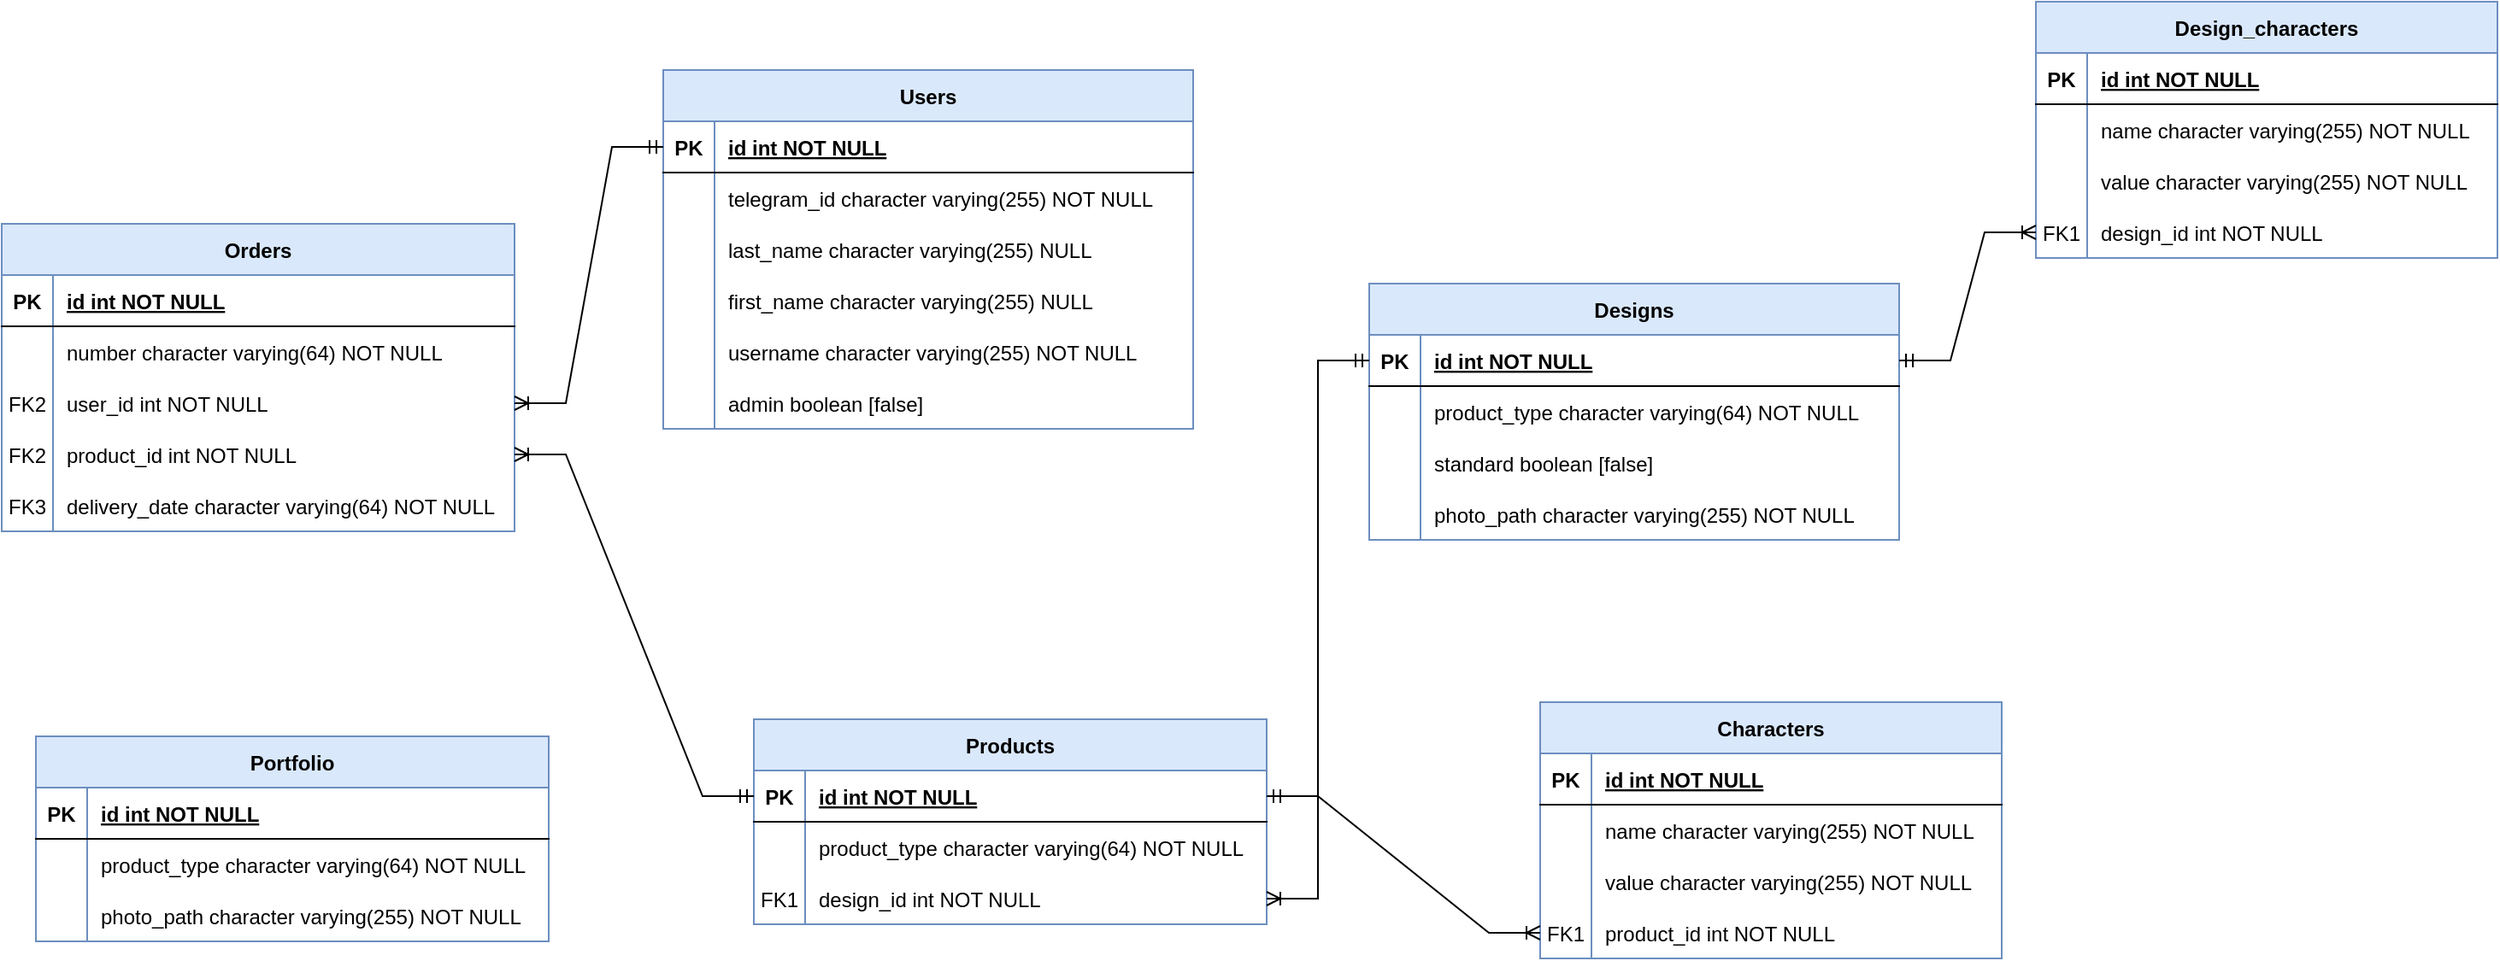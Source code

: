 <mxfile version="24.2.5" type="device">
  <diagram name="Страница — 1" id="QL75_aX2FBVSgwrQke8c">
    <mxGraphModel dx="1737" dy="485" grid="1" gridSize="10" guides="1" tooltips="1" connect="1" arrows="1" fold="1" page="1" pageScale="1" pageWidth="827" pageHeight="1169" math="0" shadow="0">
      <root>
        <mxCell id="0" />
        <mxCell id="1" parent="0" />
        <mxCell id="zajCqZPfPFrtwwtW4JMP-1" value="Users" style="shape=table;startSize=30;container=1;collapsible=1;childLayout=tableLayout;fixedRows=1;rowLines=0;fontStyle=1;align=center;resizeLast=1;fillColor=#dae8fc;strokeColor=#6c8ebf;" parent="1" vertex="1">
          <mxGeometry x="-413" y="310" width="310" height="210" as="geometry" />
        </mxCell>
        <mxCell id="zajCqZPfPFrtwwtW4JMP-2" value="" style="shape=partialRectangle;collapsible=0;dropTarget=0;pointerEvents=0;fillColor=none;points=[[0,0.5],[1,0.5]];portConstraint=eastwest;top=0;left=0;right=0;bottom=1;" parent="zajCqZPfPFrtwwtW4JMP-1" vertex="1">
          <mxGeometry y="30" width="310" height="30" as="geometry" />
        </mxCell>
        <mxCell id="zajCqZPfPFrtwwtW4JMP-3" value="PK" style="shape=partialRectangle;overflow=hidden;connectable=0;fillColor=none;top=0;left=0;bottom=0;right=0;fontStyle=1;" parent="zajCqZPfPFrtwwtW4JMP-2" vertex="1">
          <mxGeometry width="30" height="30" as="geometry">
            <mxRectangle width="30" height="30" as="alternateBounds" />
          </mxGeometry>
        </mxCell>
        <mxCell id="zajCqZPfPFrtwwtW4JMP-4" value="id int NOT NULL " style="shape=partialRectangle;overflow=hidden;connectable=0;fillColor=none;top=0;left=0;bottom=0;right=0;align=left;spacingLeft=6;fontStyle=5;" parent="zajCqZPfPFrtwwtW4JMP-2" vertex="1">
          <mxGeometry x="30" width="280" height="30" as="geometry">
            <mxRectangle width="280" height="30" as="alternateBounds" />
          </mxGeometry>
        </mxCell>
        <mxCell id="zajCqZPfPFrtwwtW4JMP-5" value="" style="shape=partialRectangle;collapsible=0;dropTarget=0;pointerEvents=0;fillColor=none;points=[[0,0.5],[1,0.5]];portConstraint=eastwest;top=0;left=0;right=0;bottom=0;" parent="zajCqZPfPFrtwwtW4JMP-1" vertex="1">
          <mxGeometry y="60" width="310" height="30" as="geometry" />
        </mxCell>
        <mxCell id="zajCqZPfPFrtwwtW4JMP-6" value="" style="shape=partialRectangle;overflow=hidden;connectable=0;fillColor=none;top=0;left=0;bottom=0;right=0;" parent="zajCqZPfPFrtwwtW4JMP-5" vertex="1">
          <mxGeometry width="30" height="30" as="geometry">
            <mxRectangle width="30" height="30" as="alternateBounds" />
          </mxGeometry>
        </mxCell>
        <mxCell id="zajCqZPfPFrtwwtW4JMP-7" value="telegram_id character varying(255) NOT NULL" style="shape=partialRectangle;overflow=hidden;connectable=0;fillColor=none;top=0;left=0;bottom=0;right=0;align=left;spacingLeft=6;" parent="zajCqZPfPFrtwwtW4JMP-5" vertex="1">
          <mxGeometry x="30" width="280" height="30" as="geometry">
            <mxRectangle width="280" height="30" as="alternateBounds" />
          </mxGeometry>
        </mxCell>
        <mxCell id="zajCqZPfPFrtwwtW4JMP-8" value="" style="shape=partialRectangle;collapsible=0;dropTarget=0;pointerEvents=0;fillColor=none;points=[[0,0.5],[1,0.5]];portConstraint=eastwest;top=0;left=0;right=0;bottom=0;" parent="zajCqZPfPFrtwwtW4JMP-1" vertex="1">
          <mxGeometry y="90" width="310" height="30" as="geometry" />
        </mxCell>
        <mxCell id="zajCqZPfPFrtwwtW4JMP-9" value="" style="shape=partialRectangle;overflow=hidden;connectable=0;fillColor=none;top=0;left=0;bottom=0;right=0;" parent="zajCqZPfPFrtwwtW4JMP-8" vertex="1">
          <mxGeometry width="30" height="30" as="geometry">
            <mxRectangle width="30" height="30" as="alternateBounds" />
          </mxGeometry>
        </mxCell>
        <mxCell id="zajCqZPfPFrtwwtW4JMP-10" value="last_name character varying(255) NULL" style="shape=partialRectangle;overflow=hidden;connectable=0;fillColor=none;top=0;left=0;bottom=0;right=0;align=left;spacingLeft=6;" parent="zajCqZPfPFrtwwtW4JMP-8" vertex="1">
          <mxGeometry x="30" width="280" height="30" as="geometry">
            <mxRectangle width="280" height="30" as="alternateBounds" />
          </mxGeometry>
        </mxCell>
        <mxCell id="zajCqZPfPFrtwwtW4JMP-11" value="" style="shape=partialRectangle;collapsible=0;dropTarget=0;pointerEvents=0;fillColor=none;points=[[0,0.5],[1,0.5]];portConstraint=eastwest;top=0;left=0;right=0;bottom=0;" parent="zajCqZPfPFrtwwtW4JMP-1" vertex="1">
          <mxGeometry y="120" width="310" height="30" as="geometry" />
        </mxCell>
        <mxCell id="zajCqZPfPFrtwwtW4JMP-12" value="" style="shape=partialRectangle;overflow=hidden;connectable=0;fillColor=none;top=0;left=0;bottom=0;right=0;" parent="zajCqZPfPFrtwwtW4JMP-11" vertex="1">
          <mxGeometry width="30" height="30" as="geometry">
            <mxRectangle width="30" height="30" as="alternateBounds" />
          </mxGeometry>
        </mxCell>
        <mxCell id="zajCqZPfPFrtwwtW4JMP-13" value="first_name character varying(255) NULL" style="shape=partialRectangle;overflow=hidden;connectable=0;fillColor=none;top=0;left=0;bottom=0;right=0;align=left;spacingLeft=6;" parent="zajCqZPfPFrtwwtW4JMP-11" vertex="1">
          <mxGeometry x="30" width="280" height="30" as="geometry">
            <mxRectangle width="280" height="30" as="alternateBounds" />
          </mxGeometry>
        </mxCell>
        <mxCell id="zajCqZPfPFrtwwtW4JMP-14" value="" style="shape=partialRectangle;collapsible=0;dropTarget=0;pointerEvents=0;fillColor=none;points=[[0,0.5],[1,0.5]];portConstraint=eastwest;top=0;left=0;right=0;bottom=0;" parent="zajCqZPfPFrtwwtW4JMP-1" vertex="1">
          <mxGeometry y="150" width="310" height="30" as="geometry" />
        </mxCell>
        <mxCell id="zajCqZPfPFrtwwtW4JMP-15" value="" style="shape=partialRectangle;overflow=hidden;connectable=0;fillColor=none;top=0;left=0;bottom=0;right=0;" parent="zajCqZPfPFrtwwtW4JMP-14" vertex="1">
          <mxGeometry width="30" height="30" as="geometry">
            <mxRectangle width="30" height="30" as="alternateBounds" />
          </mxGeometry>
        </mxCell>
        <mxCell id="zajCqZPfPFrtwwtW4JMP-16" value="username character varying(255) NOT NULL" style="shape=partialRectangle;overflow=hidden;connectable=0;fillColor=none;top=0;left=0;bottom=0;right=0;align=left;spacingLeft=6;" parent="zajCqZPfPFrtwwtW4JMP-14" vertex="1">
          <mxGeometry x="30" width="280" height="30" as="geometry">
            <mxRectangle width="280" height="30" as="alternateBounds" />
          </mxGeometry>
        </mxCell>
        <mxCell id="JszyysaWAGnpdLTWkQGO-4" value="" style="shape=partialRectangle;collapsible=0;dropTarget=0;pointerEvents=0;fillColor=none;points=[[0,0.5],[1,0.5]];portConstraint=eastwest;top=0;left=0;right=0;bottom=0;" vertex="1" parent="zajCqZPfPFrtwwtW4JMP-1">
          <mxGeometry y="180" width="310" height="30" as="geometry" />
        </mxCell>
        <mxCell id="JszyysaWAGnpdLTWkQGO-5" value="" style="shape=partialRectangle;overflow=hidden;connectable=0;fillColor=none;top=0;left=0;bottom=0;right=0;" vertex="1" parent="JszyysaWAGnpdLTWkQGO-4">
          <mxGeometry width="30" height="30" as="geometry">
            <mxRectangle width="30" height="30" as="alternateBounds" />
          </mxGeometry>
        </mxCell>
        <mxCell id="JszyysaWAGnpdLTWkQGO-6" value="admin boolean [false]" style="shape=partialRectangle;overflow=hidden;connectable=0;fillColor=none;top=0;left=0;bottom=0;right=0;align=left;spacingLeft=6;" vertex="1" parent="JszyysaWAGnpdLTWkQGO-4">
          <mxGeometry x="30" width="280" height="30" as="geometry">
            <mxRectangle width="280" height="30" as="alternateBounds" />
          </mxGeometry>
        </mxCell>
        <mxCell id="zajCqZPfPFrtwwtW4JMP-17" value="Orders" style="shape=table;startSize=30;container=1;collapsible=1;childLayout=tableLayout;fixedRows=1;rowLines=0;fontStyle=1;align=center;resizeLast=1;fillColor=#dae8fc;strokeColor=#6c8ebf;" parent="1" vertex="1">
          <mxGeometry x="-800" y="400" width="300" height="180" as="geometry" />
        </mxCell>
        <mxCell id="zajCqZPfPFrtwwtW4JMP-18" value="" style="shape=partialRectangle;collapsible=0;dropTarget=0;pointerEvents=0;fillColor=none;points=[[0,0.5],[1,0.5]];portConstraint=eastwest;top=0;left=0;right=0;bottom=1;" parent="zajCqZPfPFrtwwtW4JMP-17" vertex="1">
          <mxGeometry y="30" width="300" height="30" as="geometry" />
        </mxCell>
        <mxCell id="zajCqZPfPFrtwwtW4JMP-19" value="PK" style="shape=partialRectangle;overflow=hidden;connectable=0;fillColor=none;top=0;left=0;bottom=0;right=0;fontStyle=1;" parent="zajCqZPfPFrtwwtW4JMP-18" vertex="1">
          <mxGeometry width="30" height="30" as="geometry">
            <mxRectangle width="30" height="30" as="alternateBounds" />
          </mxGeometry>
        </mxCell>
        <mxCell id="zajCqZPfPFrtwwtW4JMP-20" value="id int NOT NULL " style="shape=partialRectangle;overflow=hidden;connectable=0;fillColor=none;top=0;left=0;bottom=0;right=0;align=left;spacingLeft=6;fontStyle=5;" parent="zajCqZPfPFrtwwtW4JMP-18" vertex="1">
          <mxGeometry x="30" width="270" height="30" as="geometry">
            <mxRectangle width="270" height="30" as="alternateBounds" />
          </mxGeometry>
        </mxCell>
        <mxCell id="zajCqZPfPFrtwwtW4JMP-21" value="" style="shape=partialRectangle;collapsible=0;dropTarget=0;pointerEvents=0;fillColor=none;points=[[0,0.5],[1,0.5]];portConstraint=eastwest;top=0;left=0;right=0;bottom=0;" parent="zajCqZPfPFrtwwtW4JMP-17" vertex="1">
          <mxGeometry y="60" width="300" height="30" as="geometry" />
        </mxCell>
        <mxCell id="zajCqZPfPFrtwwtW4JMP-22" value="" style="shape=partialRectangle;overflow=hidden;connectable=0;fillColor=none;top=0;left=0;bottom=0;right=0;" parent="zajCqZPfPFrtwwtW4JMP-21" vertex="1">
          <mxGeometry width="30" height="30" as="geometry">
            <mxRectangle width="30" height="30" as="alternateBounds" />
          </mxGeometry>
        </mxCell>
        <mxCell id="zajCqZPfPFrtwwtW4JMP-23" value="number character varying(64) NOT NULL" style="shape=partialRectangle;overflow=hidden;connectable=0;fillColor=none;top=0;left=0;bottom=0;right=0;align=left;spacingLeft=6;" parent="zajCqZPfPFrtwwtW4JMP-21" vertex="1">
          <mxGeometry x="30" width="270" height="30" as="geometry">
            <mxRectangle width="270" height="30" as="alternateBounds" />
          </mxGeometry>
        </mxCell>
        <mxCell id="zajCqZPfPFrtwwtW4JMP-24" value="" style="shape=partialRectangle;collapsible=0;dropTarget=0;pointerEvents=0;fillColor=none;points=[[0,0.5],[1,0.5]];portConstraint=eastwest;top=0;left=0;right=0;bottom=0;" parent="zajCqZPfPFrtwwtW4JMP-17" vertex="1">
          <mxGeometry y="90" width="300" height="30" as="geometry" />
        </mxCell>
        <mxCell id="zajCqZPfPFrtwwtW4JMP-25" value="FK2" style="shape=partialRectangle;overflow=hidden;connectable=0;fillColor=none;top=0;left=0;bottom=0;right=0;" parent="zajCqZPfPFrtwwtW4JMP-24" vertex="1">
          <mxGeometry width="30" height="30" as="geometry">
            <mxRectangle width="30" height="30" as="alternateBounds" />
          </mxGeometry>
        </mxCell>
        <mxCell id="zajCqZPfPFrtwwtW4JMP-26" value="user_id int NOT NULL" style="shape=partialRectangle;overflow=hidden;connectable=0;fillColor=none;top=0;left=0;bottom=0;right=0;align=left;spacingLeft=6;" parent="zajCqZPfPFrtwwtW4JMP-24" vertex="1">
          <mxGeometry x="30" width="270" height="30" as="geometry">
            <mxRectangle width="270" height="30" as="alternateBounds" />
          </mxGeometry>
        </mxCell>
        <mxCell id="zajCqZPfPFrtwwtW4JMP-31" value="" style="shape=partialRectangle;collapsible=0;dropTarget=0;pointerEvents=0;fillColor=none;points=[[0,0.5],[1,0.5]];portConstraint=eastwest;top=0;left=0;right=0;bottom=0;" parent="zajCqZPfPFrtwwtW4JMP-17" vertex="1">
          <mxGeometry y="120" width="300" height="30" as="geometry" />
        </mxCell>
        <mxCell id="zajCqZPfPFrtwwtW4JMP-32" value="FK2" style="shape=partialRectangle;overflow=hidden;connectable=0;fillColor=none;top=0;left=0;bottom=0;right=0;" parent="zajCqZPfPFrtwwtW4JMP-31" vertex="1">
          <mxGeometry width="30" height="30" as="geometry">
            <mxRectangle width="30" height="30" as="alternateBounds" />
          </mxGeometry>
        </mxCell>
        <mxCell id="zajCqZPfPFrtwwtW4JMP-33" value="product_id int NOT NULL" style="shape=partialRectangle;overflow=hidden;connectable=0;fillColor=none;top=0;left=0;bottom=0;right=0;align=left;spacingLeft=6;" parent="zajCqZPfPFrtwwtW4JMP-31" vertex="1">
          <mxGeometry x="30" width="270" height="30" as="geometry">
            <mxRectangle width="270" height="30" as="alternateBounds" />
          </mxGeometry>
        </mxCell>
        <mxCell id="uiOVr1Pz1OwJEqQFPjJg-1" value="" style="shape=partialRectangle;collapsible=0;dropTarget=0;pointerEvents=0;fillColor=none;points=[[0,0.5],[1,0.5]];portConstraint=eastwest;top=0;left=0;right=0;bottom=0;" parent="zajCqZPfPFrtwwtW4JMP-17" vertex="1">
          <mxGeometry y="150" width="300" height="30" as="geometry" />
        </mxCell>
        <mxCell id="uiOVr1Pz1OwJEqQFPjJg-2" value="FK3" style="shape=partialRectangle;overflow=hidden;connectable=0;fillColor=none;top=0;left=0;bottom=0;right=0;" parent="uiOVr1Pz1OwJEqQFPjJg-1" vertex="1">
          <mxGeometry width="30" height="30" as="geometry">
            <mxRectangle width="30" height="30" as="alternateBounds" />
          </mxGeometry>
        </mxCell>
        <mxCell id="uiOVr1Pz1OwJEqQFPjJg-3" value="delivery_date character varying(64) NOT NULL" style="shape=partialRectangle;overflow=hidden;connectable=0;fillColor=none;top=0;left=0;bottom=0;right=0;align=left;spacingLeft=6;" parent="uiOVr1Pz1OwJEqQFPjJg-1" vertex="1">
          <mxGeometry x="30" width="270" height="30" as="geometry">
            <mxRectangle width="270" height="30" as="alternateBounds" />
          </mxGeometry>
        </mxCell>
        <mxCell id="zajCqZPfPFrtwwtW4JMP-34" value="Products" style="shape=table;startSize=30;container=1;collapsible=1;childLayout=tableLayout;fixedRows=1;rowLines=0;fontStyle=1;align=center;resizeLast=1;fillColor=#dae8fc;strokeColor=#6c8ebf;" parent="1" vertex="1">
          <mxGeometry x="-360" y="690" width="300" height="120" as="geometry" />
        </mxCell>
        <mxCell id="zajCqZPfPFrtwwtW4JMP-35" value="" style="shape=partialRectangle;collapsible=0;dropTarget=0;pointerEvents=0;fillColor=none;points=[[0,0.5],[1,0.5]];portConstraint=eastwest;top=0;left=0;right=0;bottom=1;" parent="zajCqZPfPFrtwwtW4JMP-34" vertex="1">
          <mxGeometry y="30" width="300" height="30" as="geometry" />
        </mxCell>
        <mxCell id="zajCqZPfPFrtwwtW4JMP-36" value="PK" style="shape=partialRectangle;overflow=hidden;connectable=0;fillColor=none;top=0;left=0;bottom=0;right=0;fontStyle=1;" parent="zajCqZPfPFrtwwtW4JMP-35" vertex="1">
          <mxGeometry width="30" height="30" as="geometry">
            <mxRectangle width="30" height="30" as="alternateBounds" />
          </mxGeometry>
        </mxCell>
        <mxCell id="zajCqZPfPFrtwwtW4JMP-37" value="id int NOT NULL " style="shape=partialRectangle;overflow=hidden;connectable=0;fillColor=none;top=0;left=0;bottom=0;right=0;align=left;spacingLeft=6;fontStyle=5;" parent="zajCqZPfPFrtwwtW4JMP-35" vertex="1">
          <mxGeometry x="30" width="270" height="30" as="geometry">
            <mxRectangle width="270" height="30" as="alternateBounds" />
          </mxGeometry>
        </mxCell>
        <mxCell id="zajCqZPfPFrtwwtW4JMP-38" value="" style="shape=partialRectangle;collapsible=0;dropTarget=0;pointerEvents=0;fillColor=none;points=[[0,0.5],[1,0.5]];portConstraint=eastwest;top=0;left=0;right=0;bottom=0;" parent="zajCqZPfPFrtwwtW4JMP-34" vertex="1">
          <mxGeometry y="60" width="300" height="30" as="geometry" />
        </mxCell>
        <mxCell id="zajCqZPfPFrtwwtW4JMP-39" value="" style="shape=partialRectangle;overflow=hidden;connectable=0;fillColor=none;top=0;left=0;bottom=0;right=0;" parent="zajCqZPfPFrtwwtW4JMP-38" vertex="1">
          <mxGeometry width="30" height="30" as="geometry">
            <mxRectangle width="30" height="30" as="alternateBounds" />
          </mxGeometry>
        </mxCell>
        <mxCell id="zajCqZPfPFrtwwtW4JMP-40" value="product_type character varying(64) NOT NULL" style="shape=partialRectangle;overflow=hidden;connectable=0;fillColor=none;top=0;left=0;bottom=0;right=0;align=left;spacingLeft=6;" parent="zajCqZPfPFrtwwtW4JMP-38" vertex="1">
          <mxGeometry x="30" width="270" height="30" as="geometry">
            <mxRectangle width="270" height="30" as="alternateBounds" />
          </mxGeometry>
        </mxCell>
        <mxCell id="zajCqZPfPFrtwwtW4JMP-56" value="" style="shape=partialRectangle;collapsible=0;dropTarget=0;pointerEvents=0;fillColor=none;points=[[0,0.5],[1,0.5]];portConstraint=eastwest;top=0;left=0;right=0;bottom=0;" parent="zajCqZPfPFrtwwtW4JMP-34" vertex="1">
          <mxGeometry y="90" width="300" height="30" as="geometry" />
        </mxCell>
        <mxCell id="zajCqZPfPFrtwwtW4JMP-57" value="FK1" style="shape=partialRectangle;overflow=hidden;connectable=0;fillColor=none;top=0;left=0;bottom=0;right=0;" parent="zajCqZPfPFrtwwtW4JMP-56" vertex="1">
          <mxGeometry width="30" height="30" as="geometry">
            <mxRectangle width="30" height="30" as="alternateBounds" />
          </mxGeometry>
        </mxCell>
        <mxCell id="zajCqZPfPFrtwwtW4JMP-58" value="design_id int NOT NULL" style="shape=partialRectangle;overflow=hidden;connectable=0;fillColor=none;top=0;left=0;bottom=0;right=0;align=left;spacingLeft=6;" parent="zajCqZPfPFrtwwtW4JMP-56" vertex="1">
          <mxGeometry x="30" width="270" height="30" as="geometry">
            <mxRectangle width="270" height="30" as="alternateBounds" />
          </mxGeometry>
        </mxCell>
        <mxCell id="zajCqZPfPFrtwwtW4JMP-59" value="Designs" style="shape=table;startSize=30;container=1;collapsible=1;childLayout=tableLayout;fixedRows=1;rowLines=0;fontStyle=1;align=center;resizeLast=1;fillColor=#dae8fc;strokeColor=#6c8ebf;" parent="1" vertex="1">
          <mxGeometry y="435" width="310" height="150" as="geometry" />
        </mxCell>
        <mxCell id="zajCqZPfPFrtwwtW4JMP-60" value="" style="shape=partialRectangle;collapsible=0;dropTarget=0;pointerEvents=0;fillColor=none;points=[[0,0.5],[1,0.5]];portConstraint=eastwest;top=0;left=0;right=0;bottom=1;" parent="zajCqZPfPFrtwwtW4JMP-59" vertex="1">
          <mxGeometry y="30" width="310" height="30" as="geometry" />
        </mxCell>
        <mxCell id="zajCqZPfPFrtwwtW4JMP-61" value="PK" style="shape=partialRectangle;overflow=hidden;connectable=0;fillColor=none;top=0;left=0;bottom=0;right=0;fontStyle=1;" parent="zajCqZPfPFrtwwtW4JMP-60" vertex="1">
          <mxGeometry width="30" height="30" as="geometry">
            <mxRectangle width="30" height="30" as="alternateBounds" />
          </mxGeometry>
        </mxCell>
        <mxCell id="zajCqZPfPFrtwwtW4JMP-62" value="id int NOT NULL " style="shape=partialRectangle;overflow=hidden;connectable=0;fillColor=none;top=0;left=0;bottom=0;right=0;align=left;spacingLeft=6;fontStyle=5;" parent="zajCqZPfPFrtwwtW4JMP-60" vertex="1">
          <mxGeometry x="30" width="280" height="30" as="geometry">
            <mxRectangle width="280" height="30" as="alternateBounds" />
          </mxGeometry>
        </mxCell>
        <mxCell id="zajCqZPfPFrtwwtW4JMP-63" value="" style="shape=partialRectangle;collapsible=0;dropTarget=0;pointerEvents=0;fillColor=none;points=[[0,0.5],[1,0.5]];portConstraint=eastwest;top=0;left=0;right=0;bottom=0;" parent="zajCqZPfPFrtwwtW4JMP-59" vertex="1">
          <mxGeometry y="60" width="310" height="30" as="geometry" />
        </mxCell>
        <mxCell id="zajCqZPfPFrtwwtW4JMP-64" value="" style="shape=partialRectangle;overflow=hidden;connectable=0;fillColor=none;top=0;left=0;bottom=0;right=0;" parent="zajCqZPfPFrtwwtW4JMP-63" vertex="1">
          <mxGeometry width="30" height="30" as="geometry">
            <mxRectangle width="30" height="30" as="alternateBounds" />
          </mxGeometry>
        </mxCell>
        <mxCell id="zajCqZPfPFrtwwtW4JMP-65" value="product_type character varying(64) NOT NULL" style="shape=partialRectangle;overflow=hidden;connectable=0;fillColor=none;top=0;left=0;bottom=0;right=0;align=left;spacingLeft=6;" parent="zajCqZPfPFrtwwtW4JMP-63" vertex="1">
          <mxGeometry x="30" width="280" height="30" as="geometry">
            <mxRectangle width="280" height="30" as="alternateBounds" />
          </mxGeometry>
        </mxCell>
        <mxCell id="zajCqZPfPFrtwwtW4JMP-66" value="" style="shape=partialRectangle;collapsible=0;dropTarget=0;pointerEvents=0;fillColor=none;points=[[0,0.5],[1,0.5]];portConstraint=eastwest;top=0;left=0;right=0;bottom=0;" parent="zajCqZPfPFrtwwtW4JMP-59" vertex="1">
          <mxGeometry y="90" width="310" height="30" as="geometry" />
        </mxCell>
        <mxCell id="zajCqZPfPFrtwwtW4JMP-67" value="" style="shape=partialRectangle;overflow=hidden;connectable=0;fillColor=none;top=0;left=0;bottom=0;right=0;" parent="zajCqZPfPFrtwwtW4JMP-66" vertex="1">
          <mxGeometry width="30" height="30" as="geometry">
            <mxRectangle width="30" height="30" as="alternateBounds" />
          </mxGeometry>
        </mxCell>
        <mxCell id="zajCqZPfPFrtwwtW4JMP-68" value="standard boolean [false]" style="shape=partialRectangle;overflow=hidden;connectable=0;fillColor=none;top=0;left=0;bottom=0;right=0;align=left;spacingLeft=6;" parent="zajCqZPfPFrtwwtW4JMP-66" vertex="1">
          <mxGeometry x="30" width="280" height="30" as="geometry">
            <mxRectangle width="280" height="30" as="alternateBounds" />
          </mxGeometry>
        </mxCell>
        <mxCell id="zajCqZPfPFrtwwtW4JMP-69" value="" style="shape=partialRectangle;collapsible=0;dropTarget=0;pointerEvents=0;fillColor=none;points=[[0,0.5],[1,0.5]];portConstraint=eastwest;top=0;left=0;right=0;bottom=0;" parent="zajCqZPfPFrtwwtW4JMP-59" vertex="1">
          <mxGeometry y="120" width="310" height="30" as="geometry" />
        </mxCell>
        <mxCell id="zajCqZPfPFrtwwtW4JMP-70" value="" style="shape=partialRectangle;overflow=hidden;connectable=0;fillColor=none;top=0;left=0;bottom=0;right=0;" parent="zajCqZPfPFrtwwtW4JMP-69" vertex="1">
          <mxGeometry width="30" height="30" as="geometry">
            <mxRectangle width="30" height="30" as="alternateBounds" />
          </mxGeometry>
        </mxCell>
        <mxCell id="zajCqZPfPFrtwwtW4JMP-71" value="photo_path character varying(255) NOT NULL" style="shape=partialRectangle;overflow=hidden;connectable=0;fillColor=none;top=0;left=0;bottom=0;right=0;align=left;spacingLeft=6;" parent="zajCqZPfPFrtwwtW4JMP-69" vertex="1">
          <mxGeometry x="30" width="280" height="30" as="geometry">
            <mxRectangle width="280" height="30" as="alternateBounds" />
          </mxGeometry>
        </mxCell>
        <mxCell id="zajCqZPfPFrtwwtW4JMP-84" value="Characters" style="shape=table;startSize=30;container=1;collapsible=1;childLayout=tableLayout;fixedRows=1;rowLines=0;fontStyle=1;align=center;resizeLast=1;fillColor=#dae8fc;strokeColor=#6c8ebf;" parent="1" vertex="1">
          <mxGeometry x="100" y="680" width="270" height="150" as="geometry" />
        </mxCell>
        <mxCell id="zajCqZPfPFrtwwtW4JMP-85" value="" style="shape=partialRectangle;collapsible=0;dropTarget=0;pointerEvents=0;fillColor=none;points=[[0,0.5],[1,0.5]];portConstraint=eastwest;top=0;left=0;right=0;bottom=1;" parent="zajCqZPfPFrtwwtW4JMP-84" vertex="1">
          <mxGeometry y="30" width="270" height="30" as="geometry" />
        </mxCell>
        <mxCell id="zajCqZPfPFrtwwtW4JMP-86" value="PK" style="shape=partialRectangle;overflow=hidden;connectable=0;fillColor=none;top=0;left=0;bottom=0;right=0;fontStyle=1;" parent="zajCqZPfPFrtwwtW4JMP-85" vertex="1">
          <mxGeometry width="30" height="30" as="geometry">
            <mxRectangle width="30" height="30" as="alternateBounds" />
          </mxGeometry>
        </mxCell>
        <mxCell id="zajCqZPfPFrtwwtW4JMP-87" value="id int NOT NULL " style="shape=partialRectangle;overflow=hidden;connectable=0;fillColor=none;top=0;left=0;bottom=0;right=0;align=left;spacingLeft=6;fontStyle=5;" parent="zajCqZPfPFrtwwtW4JMP-85" vertex="1">
          <mxGeometry x="30" width="240" height="30" as="geometry">
            <mxRectangle width="240" height="30" as="alternateBounds" />
          </mxGeometry>
        </mxCell>
        <mxCell id="zajCqZPfPFrtwwtW4JMP-88" value="" style="shape=partialRectangle;collapsible=0;dropTarget=0;pointerEvents=0;fillColor=none;points=[[0,0.5],[1,0.5]];portConstraint=eastwest;top=0;left=0;right=0;bottom=0;" parent="zajCqZPfPFrtwwtW4JMP-84" vertex="1">
          <mxGeometry y="60" width="270" height="30" as="geometry" />
        </mxCell>
        <mxCell id="zajCqZPfPFrtwwtW4JMP-89" value="" style="shape=partialRectangle;overflow=hidden;connectable=0;fillColor=none;top=0;left=0;bottom=0;right=0;" parent="zajCqZPfPFrtwwtW4JMP-88" vertex="1">
          <mxGeometry width="30" height="30" as="geometry">
            <mxRectangle width="30" height="30" as="alternateBounds" />
          </mxGeometry>
        </mxCell>
        <mxCell id="zajCqZPfPFrtwwtW4JMP-90" value="name character varying(255) NOT NULL" style="shape=partialRectangle;overflow=hidden;connectable=0;fillColor=none;top=0;left=0;bottom=0;right=0;align=left;spacingLeft=6;" parent="zajCqZPfPFrtwwtW4JMP-88" vertex="1">
          <mxGeometry x="30" width="240" height="30" as="geometry">
            <mxRectangle width="240" height="30" as="alternateBounds" />
          </mxGeometry>
        </mxCell>
        <mxCell id="zajCqZPfPFrtwwtW4JMP-94" value="" style="shape=partialRectangle;collapsible=0;dropTarget=0;pointerEvents=0;fillColor=none;points=[[0,0.5],[1,0.5]];portConstraint=eastwest;top=0;left=0;right=0;bottom=0;" parent="zajCqZPfPFrtwwtW4JMP-84" vertex="1">
          <mxGeometry y="90" width="270" height="30" as="geometry" />
        </mxCell>
        <mxCell id="zajCqZPfPFrtwwtW4JMP-95" value="" style="shape=partialRectangle;overflow=hidden;connectable=0;fillColor=none;top=0;left=0;bottom=0;right=0;" parent="zajCqZPfPFrtwwtW4JMP-94" vertex="1">
          <mxGeometry width="30" height="30" as="geometry">
            <mxRectangle width="30" height="30" as="alternateBounds" />
          </mxGeometry>
        </mxCell>
        <mxCell id="zajCqZPfPFrtwwtW4JMP-96" value="value character varying(255) NOT NULL" style="shape=partialRectangle;overflow=hidden;connectable=0;fillColor=none;top=0;left=0;bottom=0;right=0;align=left;spacingLeft=6;" parent="zajCqZPfPFrtwwtW4JMP-94" vertex="1">
          <mxGeometry x="30" width="240" height="30" as="geometry">
            <mxRectangle width="240" height="30" as="alternateBounds" />
          </mxGeometry>
        </mxCell>
        <mxCell id="zajCqZPfPFrtwwtW4JMP-119" value="" style="shape=partialRectangle;collapsible=0;dropTarget=0;pointerEvents=0;fillColor=none;points=[[0,0.5],[1,0.5]];portConstraint=eastwest;top=0;left=0;right=0;bottom=0;" parent="zajCqZPfPFrtwwtW4JMP-84" vertex="1">
          <mxGeometry y="120" width="270" height="30" as="geometry" />
        </mxCell>
        <mxCell id="zajCqZPfPFrtwwtW4JMP-120" value="FK1" style="shape=partialRectangle;overflow=hidden;connectable=0;fillColor=none;top=0;left=0;bottom=0;right=0;" parent="zajCqZPfPFrtwwtW4JMP-119" vertex="1">
          <mxGeometry width="30" height="30" as="geometry">
            <mxRectangle width="30" height="30" as="alternateBounds" />
          </mxGeometry>
        </mxCell>
        <mxCell id="zajCqZPfPFrtwwtW4JMP-121" value="product_id int NOT NULL" style="shape=partialRectangle;overflow=hidden;connectable=0;fillColor=none;top=0;left=0;bottom=0;right=0;align=left;spacingLeft=6;" parent="zajCqZPfPFrtwwtW4JMP-119" vertex="1">
          <mxGeometry x="30" width="240" height="30" as="geometry">
            <mxRectangle width="240" height="30" as="alternateBounds" />
          </mxGeometry>
        </mxCell>
        <mxCell id="zajCqZPfPFrtwwtW4JMP-122" value="" style="edgeStyle=entityRelationEdgeStyle;fontSize=12;html=1;endArrow=ERoneToMany;startArrow=ERmandOne;rounded=0;entryX=0;entryY=0.5;entryDx=0;entryDy=0;" parent="1" source="zajCqZPfPFrtwwtW4JMP-35" target="zajCqZPfPFrtwwtW4JMP-119" edge="1">
          <mxGeometry width="100" height="100" relative="1" as="geometry">
            <mxPoint x="-70" y="940" as="sourcePoint" />
            <mxPoint x="30" y="840" as="targetPoint" />
          </mxGeometry>
        </mxCell>
        <mxCell id="zajCqZPfPFrtwwtW4JMP-123" value="" style="edgeStyle=entityRelationEdgeStyle;fontSize=12;html=1;endArrow=ERoneToMany;startArrow=ERmandOne;rounded=0;" parent="1" source="zajCqZPfPFrtwwtW4JMP-60" target="zajCqZPfPFrtwwtW4JMP-56" edge="1">
          <mxGeometry width="100" height="100" relative="1" as="geometry">
            <mxPoint x="-110" y="910" as="sourcePoint" />
            <mxPoint x="-10" y="810" as="targetPoint" />
          </mxGeometry>
        </mxCell>
        <mxCell id="zajCqZPfPFrtwwtW4JMP-127" value="" style="edgeStyle=entityRelationEdgeStyle;fontSize=12;html=1;endArrow=ERoneToMany;startArrow=ERmandOne;rounded=0;" parent="1" source="zajCqZPfPFrtwwtW4JMP-35" target="zajCqZPfPFrtwwtW4JMP-31" edge="1">
          <mxGeometry width="100" height="100" relative="1" as="geometry">
            <mxPoint x="-530" y="700" as="sourcePoint" />
            <mxPoint x="-430" y="600" as="targetPoint" />
          </mxGeometry>
        </mxCell>
        <mxCell id="zajCqZPfPFrtwwtW4JMP-128" value="" style="edgeStyle=entityRelationEdgeStyle;fontSize=12;html=1;endArrow=ERoneToMany;startArrow=ERmandOne;rounded=0;" parent="1" source="zajCqZPfPFrtwwtW4JMP-2" target="zajCqZPfPFrtwwtW4JMP-24" edge="1">
          <mxGeometry width="100" height="100" relative="1" as="geometry">
            <mxPoint x="-450" y="930" as="sourcePoint" />
            <mxPoint x="-350" y="830" as="targetPoint" />
          </mxGeometry>
        </mxCell>
        <mxCell id="zajCqZPfPFrtwwtW4JMP-129" value="Portfolio" style="shape=table;startSize=30;container=1;collapsible=1;childLayout=tableLayout;fixedRows=1;rowLines=0;fontStyle=1;align=center;resizeLast=1;fillColor=#dae8fc;strokeColor=#6c8ebf;" parent="1" vertex="1">
          <mxGeometry x="-780" y="700" width="300" height="120" as="geometry" />
        </mxCell>
        <mxCell id="zajCqZPfPFrtwwtW4JMP-130" value="" style="shape=partialRectangle;collapsible=0;dropTarget=0;pointerEvents=0;fillColor=none;points=[[0,0.5],[1,0.5]];portConstraint=eastwest;top=0;left=0;right=0;bottom=1;" parent="zajCqZPfPFrtwwtW4JMP-129" vertex="1">
          <mxGeometry y="30" width="300" height="30" as="geometry" />
        </mxCell>
        <mxCell id="zajCqZPfPFrtwwtW4JMP-131" value="PK" style="shape=partialRectangle;overflow=hidden;connectable=0;fillColor=none;top=0;left=0;bottom=0;right=0;fontStyle=1;" parent="zajCqZPfPFrtwwtW4JMP-130" vertex="1">
          <mxGeometry width="30" height="30" as="geometry">
            <mxRectangle width="30" height="30" as="alternateBounds" />
          </mxGeometry>
        </mxCell>
        <mxCell id="zajCqZPfPFrtwwtW4JMP-132" value="id int NOT NULL " style="shape=partialRectangle;overflow=hidden;connectable=0;fillColor=none;top=0;left=0;bottom=0;right=0;align=left;spacingLeft=6;fontStyle=5;" parent="zajCqZPfPFrtwwtW4JMP-130" vertex="1">
          <mxGeometry x="30" width="270" height="30" as="geometry">
            <mxRectangle width="270" height="30" as="alternateBounds" />
          </mxGeometry>
        </mxCell>
        <mxCell id="zajCqZPfPFrtwwtW4JMP-133" value="" style="shape=partialRectangle;collapsible=0;dropTarget=0;pointerEvents=0;fillColor=none;points=[[0,0.5],[1,0.5]];portConstraint=eastwest;top=0;left=0;right=0;bottom=0;" parent="zajCqZPfPFrtwwtW4JMP-129" vertex="1">
          <mxGeometry y="60" width="300" height="30" as="geometry" />
        </mxCell>
        <mxCell id="zajCqZPfPFrtwwtW4JMP-134" value="" style="shape=partialRectangle;overflow=hidden;connectable=0;fillColor=none;top=0;left=0;bottom=0;right=0;" parent="zajCqZPfPFrtwwtW4JMP-133" vertex="1">
          <mxGeometry width="30" height="30" as="geometry">
            <mxRectangle width="30" height="30" as="alternateBounds" />
          </mxGeometry>
        </mxCell>
        <mxCell id="zajCqZPfPFrtwwtW4JMP-135" value="product_type character varying(64) NOT NULL" style="shape=partialRectangle;overflow=hidden;connectable=0;fillColor=none;top=0;left=0;bottom=0;right=0;align=left;spacingLeft=6;" parent="zajCqZPfPFrtwwtW4JMP-133" vertex="1">
          <mxGeometry x="30" width="270" height="30" as="geometry">
            <mxRectangle width="270" height="30" as="alternateBounds" />
          </mxGeometry>
        </mxCell>
        <mxCell id="zajCqZPfPFrtwwtW4JMP-139" value="" style="shape=partialRectangle;collapsible=0;dropTarget=0;pointerEvents=0;fillColor=none;points=[[0,0.5],[1,0.5]];portConstraint=eastwest;top=0;left=0;right=0;bottom=0;" parent="zajCqZPfPFrtwwtW4JMP-129" vertex="1">
          <mxGeometry y="90" width="300" height="30" as="geometry" />
        </mxCell>
        <mxCell id="zajCqZPfPFrtwwtW4JMP-140" value="" style="shape=partialRectangle;overflow=hidden;connectable=0;fillColor=none;top=0;left=0;bottom=0;right=0;" parent="zajCqZPfPFrtwwtW4JMP-139" vertex="1">
          <mxGeometry width="30" height="30" as="geometry">
            <mxRectangle width="30" height="30" as="alternateBounds" />
          </mxGeometry>
        </mxCell>
        <mxCell id="zajCqZPfPFrtwwtW4JMP-141" value="photo_path character varying(255) NOT NULL" style="shape=partialRectangle;overflow=hidden;connectable=0;fillColor=none;top=0;left=0;bottom=0;right=0;align=left;spacingLeft=6;" parent="zajCqZPfPFrtwwtW4JMP-139" vertex="1">
          <mxGeometry x="30" width="270" height="30" as="geometry">
            <mxRectangle width="270" height="30" as="alternateBounds" />
          </mxGeometry>
        </mxCell>
        <mxCell id="OvzjJNVbBkh1W1_k0l51-1" value="Design_characters" style="shape=table;startSize=30;container=1;collapsible=1;childLayout=tableLayout;fixedRows=1;rowLines=0;fontStyle=1;align=center;resizeLast=1;fillColor=#dae8fc;strokeColor=#6c8ebf;" parent="1" vertex="1">
          <mxGeometry x="390" y="270" width="270" height="150" as="geometry" />
        </mxCell>
        <mxCell id="OvzjJNVbBkh1W1_k0l51-2" value="" style="shape=partialRectangle;collapsible=0;dropTarget=0;pointerEvents=0;fillColor=none;points=[[0,0.5],[1,0.5]];portConstraint=eastwest;top=0;left=0;right=0;bottom=1;" parent="OvzjJNVbBkh1W1_k0l51-1" vertex="1">
          <mxGeometry y="30" width="270" height="30" as="geometry" />
        </mxCell>
        <mxCell id="OvzjJNVbBkh1W1_k0l51-3" value="PK" style="shape=partialRectangle;overflow=hidden;connectable=0;fillColor=none;top=0;left=0;bottom=0;right=0;fontStyle=1;" parent="OvzjJNVbBkh1W1_k0l51-2" vertex="1">
          <mxGeometry width="30" height="30" as="geometry">
            <mxRectangle width="30" height="30" as="alternateBounds" />
          </mxGeometry>
        </mxCell>
        <mxCell id="OvzjJNVbBkh1W1_k0l51-4" value="id int NOT NULL " style="shape=partialRectangle;overflow=hidden;connectable=0;fillColor=none;top=0;left=0;bottom=0;right=0;align=left;spacingLeft=6;fontStyle=5;" parent="OvzjJNVbBkh1W1_k0l51-2" vertex="1">
          <mxGeometry x="30" width="240" height="30" as="geometry">
            <mxRectangle width="240" height="30" as="alternateBounds" />
          </mxGeometry>
        </mxCell>
        <mxCell id="OvzjJNVbBkh1W1_k0l51-5" value="" style="shape=partialRectangle;collapsible=0;dropTarget=0;pointerEvents=0;fillColor=none;points=[[0,0.5],[1,0.5]];portConstraint=eastwest;top=0;left=0;right=0;bottom=0;" parent="OvzjJNVbBkh1W1_k0l51-1" vertex="1">
          <mxGeometry y="60" width="270" height="30" as="geometry" />
        </mxCell>
        <mxCell id="OvzjJNVbBkh1W1_k0l51-6" value="" style="shape=partialRectangle;overflow=hidden;connectable=0;fillColor=none;top=0;left=0;bottom=0;right=0;" parent="OvzjJNVbBkh1W1_k0l51-5" vertex="1">
          <mxGeometry width="30" height="30" as="geometry">
            <mxRectangle width="30" height="30" as="alternateBounds" />
          </mxGeometry>
        </mxCell>
        <mxCell id="OvzjJNVbBkh1W1_k0l51-7" value="name character varying(255) NOT NULL" style="shape=partialRectangle;overflow=hidden;connectable=0;fillColor=none;top=0;left=0;bottom=0;right=0;align=left;spacingLeft=6;" parent="OvzjJNVbBkh1W1_k0l51-5" vertex="1">
          <mxGeometry x="30" width="240" height="30" as="geometry">
            <mxRectangle width="240" height="30" as="alternateBounds" />
          </mxGeometry>
        </mxCell>
        <mxCell id="OvzjJNVbBkh1W1_k0l51-8" value="" style="shape=partialRectangle;collapsible=0;dropTarget=0;pointerEvents=0;fillColor=none;points=[[0,0.5],[1,0.5]];portConstraint=eastwest;top=0;left=0;right=0;bottom=0;" parent="OvzjJNVbBkh1W1_k0l51-1" vertex="1">
          <mxGeometry y="90" width="270" height="30" as="geometry" />
        </mxCell>
        <mxCell id="OvzjJNVbBkh1W1_k0l51-9" value="" style="shape=partialRectangle;overflow=hidden;connectable=0;fillColor=none;top=0;left=0;bottom=0;right=0;" parent="OvzjJNVbBkh1W1_k0l51-8" vertex="1">
          <mxGeometry width="30" height="30" as="geometry">
            <mxRectangle width="30" height="30" as="alternateBounds" />
          </mxGeometry>
        </mxCell>
        <mxCell id="OvzjJNVbBkh1W1_k0l51-10" value="value character varying(255) NOT NULL" style="shape=partialRectangle;overflow=hidden;connectable=0;fillColor=none;top=0;left=0;bottom=0;right=0;align=left;spacingLeft=6;" parent="OvzjJNVbBkh1W1_k0l51-8" vertex="1">
          <mxGeometry x="30" width="240" height="30" as="geometry">
            <mxRectangle width="240" height="30" as="alternateBounds" />
          </mxGeometry>
        </mxCell>
        <mxCell id="OvzjJNVbBkh1W1_k0l51-11" value="" style="shape=partialRectangle;collapsible=0;dropTarget=0;pointerEvents=0;fillColor=none;points=[[0,0.5],[1,0.5]];portConstraint=eastwest;top=0;left=0;right=0;bottom=0;" parent="OvzjJNVbBkh1W1_k0l51-1" vertex="1">
          <mxGeometry y="120" width="270" height="30" as="geometry" />
        </mxCell>
        <mxCell id="OvzjJNVbBkh1W1_k0l51-12" value="FK1" style="shape=partialRectangle;overflow=hidden;connectable=0;fillColor=none;top=0;left=0;bottom=0;right=0;" parent="OvzjJNVbBkh1W1_k0l51-11" vertex="1">
          <mxGeometry width="30" height="30" as="geometry">
            <mxRectangle width="30" height="30" as="alternateBounds" />
          </mxGeometry>
        </mxCell>
        <mxCell id="OvzjJNVbBkh1W1_k0l51-13" value="design_id int NOT NULL" style="shape=partialRectangle;overflow=hidden;connectable=0;fillColor=none;top=0;left=0;bottom=0;right=0;align=left;spacingLeft=6;" parent="OvzjJNVbBkh1W1_k0l51-11" vertex="1">
          <mxGeometry x="30" width="240" height="30" as="geometry">
            <mxRectangle width="240" height="30" as="alternateBounds" />
          </mxGeometry>
        </mxCell>
        <mxCell id="OvzjJNVbBkh1W1_k0l51-17" value="" style="edgeStyle=entityRelationEdgeStyle;fontSize=12;html=1;endArrow=ERoneToMany;startArrow=ERmandOne;rounded=0;entryX=0;entryY=0.5;entryDx=0;entryDy=0;exitX=1;exitY=0.5;exitDx=0;exitDy=0;exitPerimeter=0;" parent="1" source="zajCqZPfPFrtwwtW4JMP-60" target="OvzjJNVbBkh1W1_k0l51-11" edge="1">
          <mxGeometry width="100" height="100" relative="1" as="geometry">
            <mxPoint x="310" y="470" as="sourcePoint" />
            <mxPoint x="470" y="550" as="targetPoint" />
          </mxGeometry>
        </mxCell>
      </root>
    </mxGraphModel>
  </diagram>
</mxfile>
